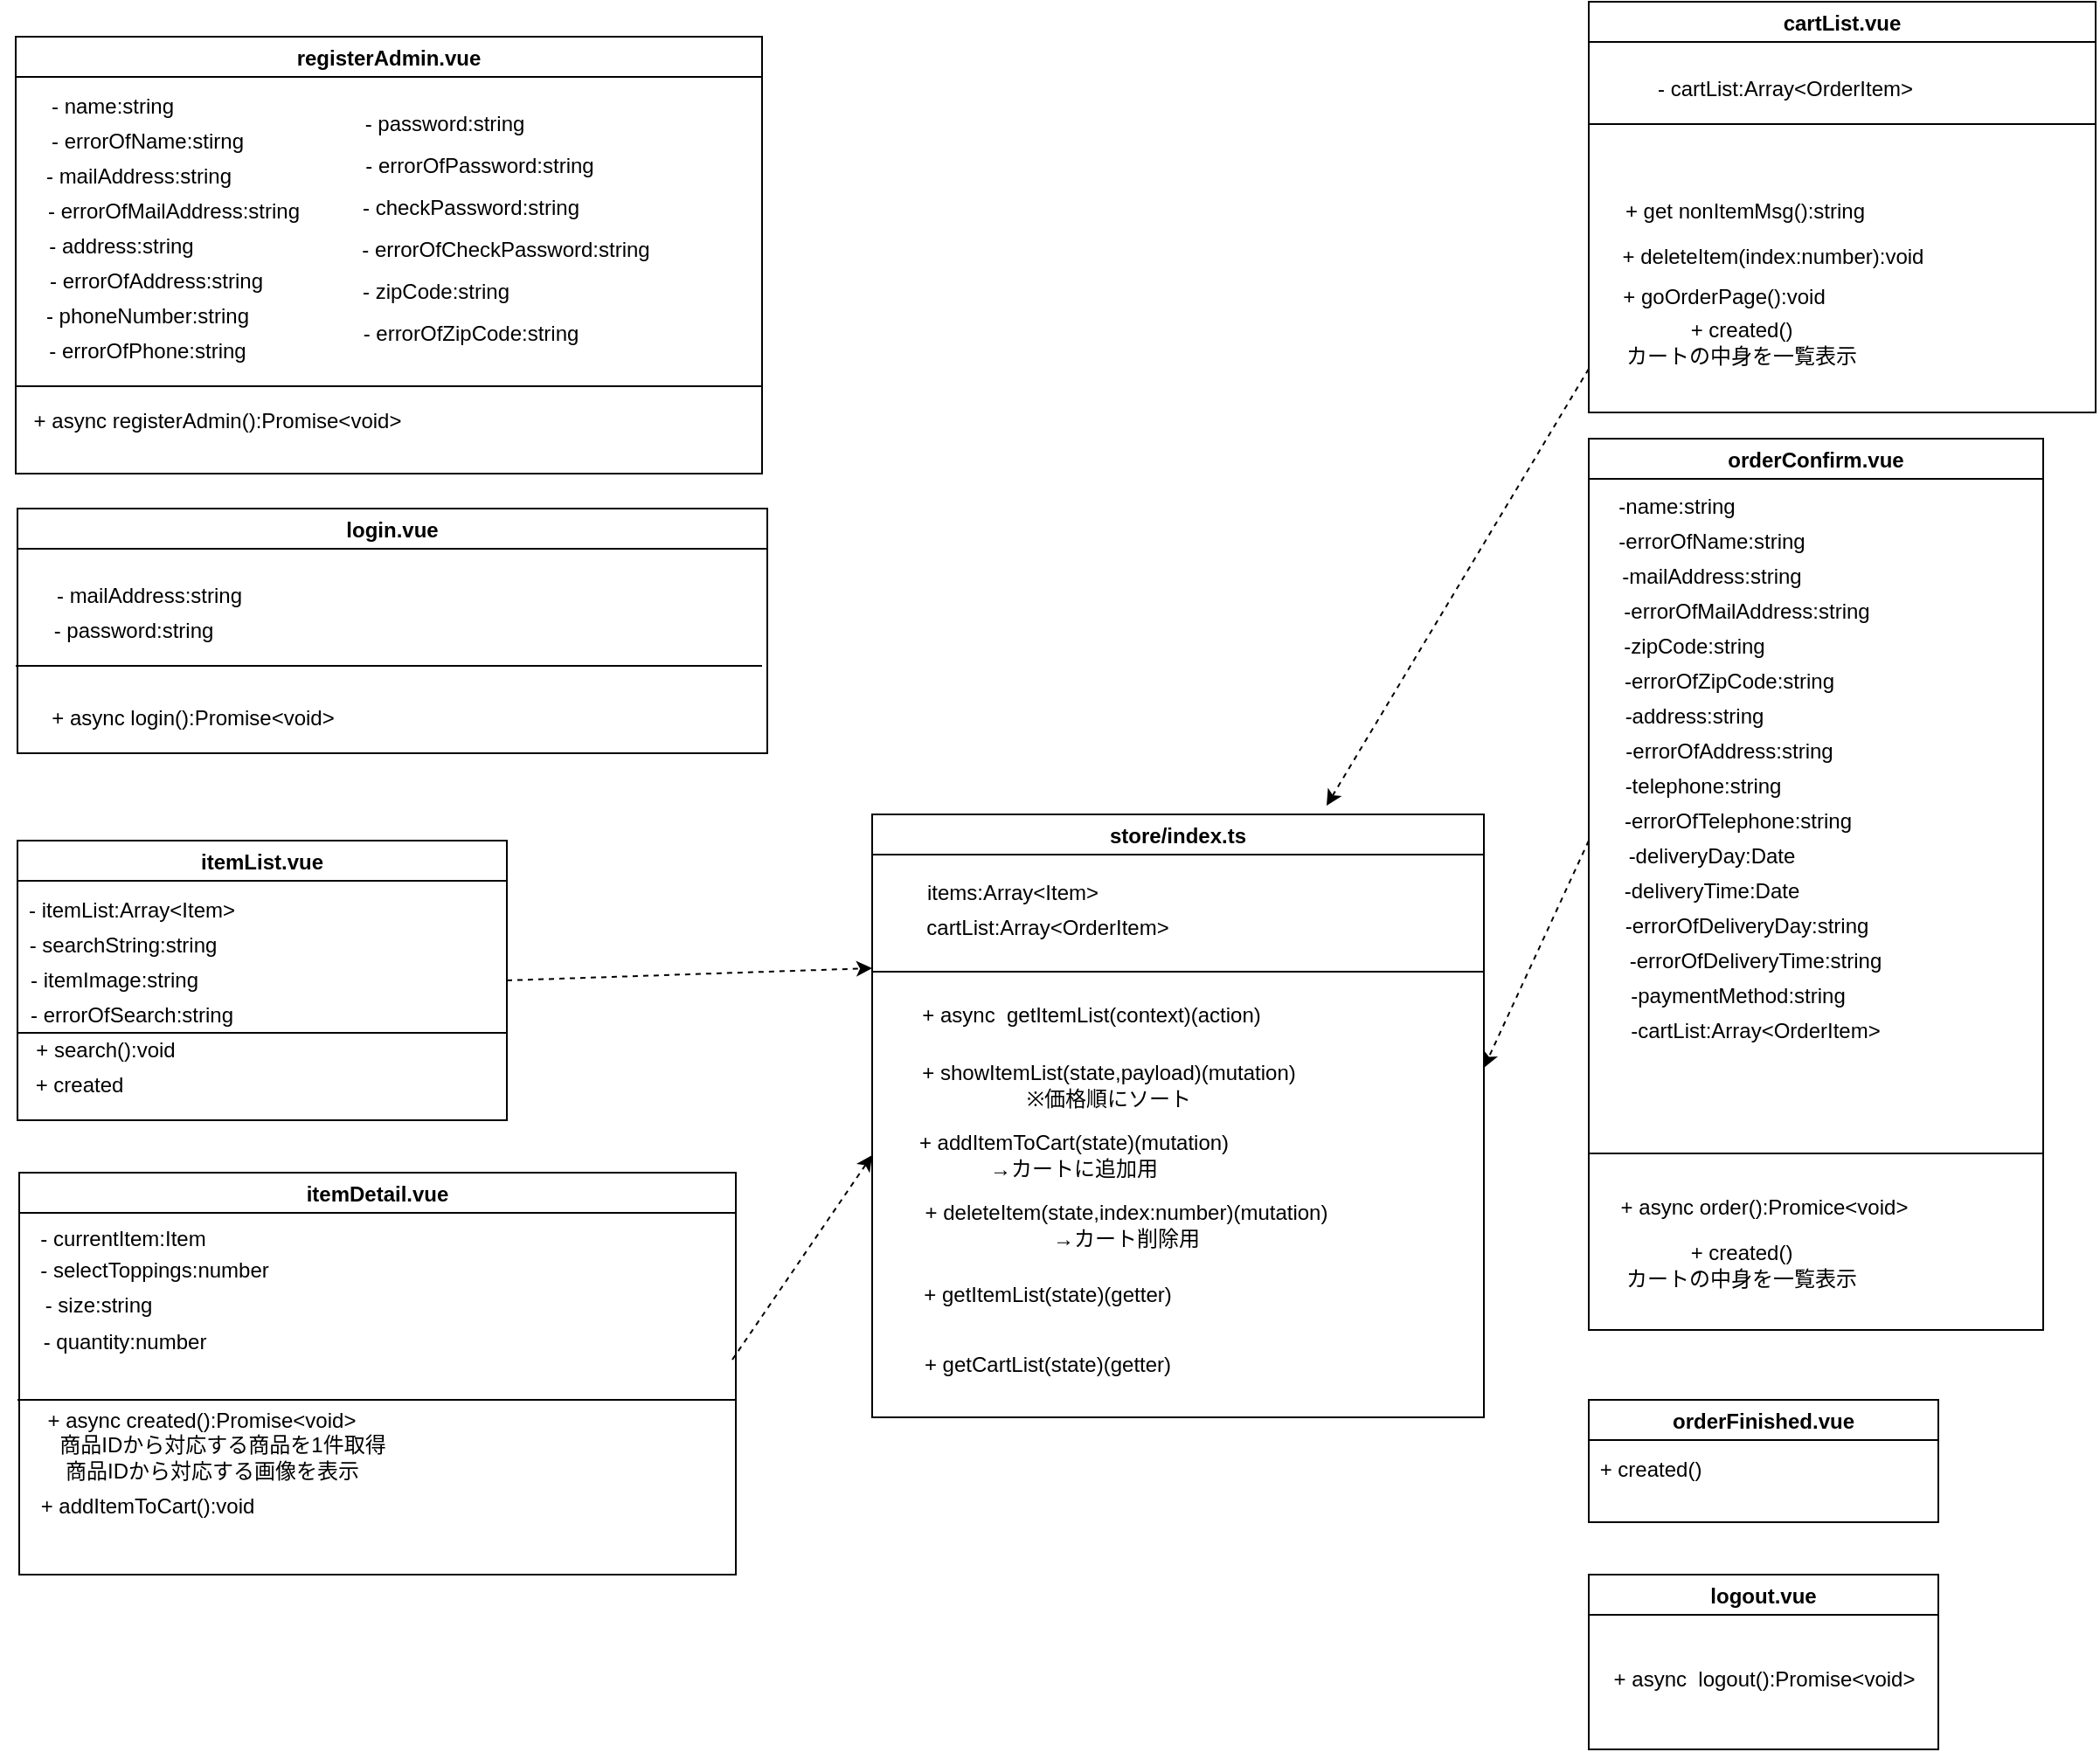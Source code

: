 <mxfile>
    <diagram id="MkU0K9SvUidhCmnn8r5E" name="ページ1">
        <mxGraphModel dx="1656" dy="577" grid="1" gridSize="10" guides="1" tooltips="1" connect="1" arrows="1" fold="1" page="1" pageScale="1" pageWidth="827" pageHeight="1169" background="none" math="0" shadow="0">
            <root>
                <mxCell id="0"/>
                <mxCell id="1" parent="0"/>
                <mxCell id="2" value="registerAdmin.vue" style="swimlane;" parent="1" vertex="1">
                    <mxGeometry x="20" y="50" width="427" height="250" as="geometry"/>
                </mxCell>
                <mxCell id="8g1K3p20LejxtBm2tgvX-18" value="- name:string" style="text;html=1;align=center;verticalAlign=middle;resizable=0;points=[];autosize=1;strokeColor=none;" parent="2" vertex="1">
                    <mxGeometry x="10" y="30" width="90" height="20" as="geometry"/>
                </mxCell>
                <mxCell id="8g1K3p20LejxtBm2tgvX-19" value="- errorOfName:stirng" style="text;html=1;align=center;verticalAlign=middle;resizable=0;points=[];autosize=1;strokeColor=none;" parent="2" vertex="1">
                    <mxGeometry x="10" y="50" width="130" height="20" as="geometry"/>
                </mxCell>
                <mxCell id="8g1K3p20LejxtBm2tgvX-20" value="- mailAddress:string" style="text;html=1;align=center;verticalAlign=middle;resizable=0;points=[];autosize=1;strokeColor=none;" parent="2" vertex="1">
                    <mxGeometry x="10" y="70" width="120" height="20" as="geometry"/>
                </mxCell>
                <mxCell id="8g1K3p20LejxtBm2tgvX-21" value="- errorOfMailAddress:string" style="text;html=1;align=center;verticalAlign=middle;resizable=0;points=[];autosize=1;strokeColor=none;" parent="2" vertex="1">
                    <mxGeometry x="10" y="90" width="160" height="20" as="geometry"/>
                </mxCell>
                <mxCell id="8g1K3p20LejxtBm2tgvX-22" value="- address:string" style="text;html=1;align=center;verticalAlign=middle;resizable=0;points=[];autosize=1;strokeColor=none;" parent="2" vertex="1">
                    <mxGeometry x="10" y="110" width="100" height="20" as="geometry"/>
                </mxCell>
                <mxCell id="8g1K3p20LejxtBm2tgvX-23" value="- errorOfAddress:string" style="text;html=1;align=center;verticalAlign=middle;resizable=0;points=[];autosize=1;strokeColor=none;" parent="2" vertex="1">
                    <mxGeometry x="10" y="130" width="140" height="20" as="geometry"/>
                </mxCell>
                <mxCell id="8g1K3p20LejxtBm2tgvX-24" value="- phoneNumber:string" style="text;html=1;align=center;verticalAlign=middle;resizable=0;points=[];autosize=1;strokeColor=none;" parent="2" vertex="1">
                    <mxGeometry x="10" y="150" width="130" height="20" as="geometry"/>
                </mxCell>
                <mxCell id="8g1K3p20LejxtBm2tgvX-25" value="- errorOfPhone:string" style="text;html=1;align=center;verticalAlign=middle;resizable=0;points=[];autosize=1;strokeColor=none;" parent="2" vertex="1">
                    <mxGeometry x="10" y="170" width="130" height="20" as="geometry"/>
                </mxCell>
                <mxCell id="8g1K3p20LejxtBm2tgvX-26" value="- password:string" style="text;html=1;align=center;verticalAlign=middle;resizable=0;points=[];autosize=1;strokeColor=none;" parent="2" vertex="1">
                    <mxGeometry x="190" y="40" width="110" height="20" as="geometry"/>
                </mxCell>
                <mxCell id="8g1K3p20LejxtBm2tgvX-27" value="- errorOfPassword:string" style="text;html=1;align=center;verticalAlign=middle;resizable=0;points=[];autosize=1;strokeColor=none;" parent="2" vertex="1">
                    <mxGeometry x="190" y="64" width="150" height="20" as="geometry"/>
                </mxCell>
                <mxCell id="8g1K3p20LejxtBm2tgvX-31" value="- errorOfCheckPassword:string" style="text;html=1;align=center;verticalAlign=middle;resizable=0;points=[];autosize=1;strokeColor=none;" parent="2" vertex="1">
                    <mxGeometry x="190" y="112" width="180" height="20" as="geometry"/>
                </mxCell>
                <mxCell id="8g1K3p20LejxtBm2tgvX-36" value="- checkPassword:string" style="text;html=1;align=center;verticalAlign=middle;resizable=0;points=[];autosize=1;strokeColor=none;" parent="2" vertex="1">
                    <mxGeometry x="190" y="88" width="140" height="20" as="geometry"/>
                </mxCell>
                <mxCell id="8g1K3p20LejxtBm2tgvX-33" value="- errorOfZipCode:string" style="text;html=1;align=center;verticalAlign=middle;resizable=0;points=[];autosize=1;strokeColor=none;" parent="2" vertex="1">
                    <mxGeometry x="190" y="160" width="140" height="20" as="geometry"/>
                </mxCell>
                <mxCell id="8g1K3p20LejxtBm2tgvX-32" value="- zipCode:string" style="text;html=1;align=center;verticalAlign=middle;resizable=0;points=[];autosize=1;strokeColor=none;" parent="2" vertex="1">
                    <mxGeometry x="190" y="136" width="100" height="20" as="geometry"/>
                </mxCell>
                <mxCell id="8g1K3p20LejxtBm2tgvX-37" value="" style="endArrow=none;html=1;" parent="2" edge="1">
                    <mxGeometry width="50" height="50" relative="1" as="geometry">
                        <mxPoint y="200" as="sourcePoint"/>
                        <mxPoint x="427" y="200" as="targetPoint"/>
                    </mxGeometry>
                </mxCell>
                <mxCell id="8g1K3p20LejxtBm2tgvX-39" value="+ async registerAdmin():Promise&amp;lt;void&amp;gt;" style="text;html=1;align=center;verticalAlign=middle;resizable=0;points=[];autosize=1;strokeColor=none;" parent="2" vertex="1">
                    <mxGeometry y="210" width="230" height="20" as="geometry"/>
                </mxCell>
                <mxCell id="7" value="itemDetail.vue" style="swimlane;" parent="1" vertex="1">
                    <mxGeometry x="22" y="700" width="410" height="230" as="geometry"/>
                </mxCell>
                <mxCell id="hY5s72IZADYShjEi0Xvi-15" value="- selectToppings:number" style="text;html=1;align=center;verticalAlign=middle;resizable=0;points=[];autosize=1;strokeColor=none;" parent="7" vertex="1">
                    <mxGeometry x="2" y="46" width="150" height="20" as="geometry"/>
                </mxCell>
                <mxCell id="hY5s72IZADYShjEi0Xvi-17" value="- size:string" style="text;html=1;align=center;verticalAlign=middle;resizable=0;points=[];autosize=1;strokeColor=none;" parent="7" vertex="1">
                    <mxGeometry x="5" y="66" width="80" height="20" as="geometry"/>
                </mxCell>
                <mxCell id="hY5s72IZADYShjEi0Xvi-19" value="- quantity:number" style="text;html=1;align=center;verticalAlign=middle;resizable=0;points=[];autosize=1;strokeColor=none;" parent="7" vertex="1">
                    <mxGeometry x="5" y="87" width="110" height="20" as="geometry"/>
                </mxCell>
                <mxCell id="hY5s72IZADYShjEi0Xvi-25" value="" style="endArrow=none;html=1;" parent="7" edge="1">
                    <mxGeometry width="50" height="50" relative="1" as="geometry">
                        <mxPoint x="-1" y="130" as="sourcePoint"/>
                        <mxPoint x="410" y="130" as="targetPoint"/>
                    </mxGeometry>
                </mxCell>
                <mxCell id="hY5s72IZADYShjEi0Xvi-27" value="+ async created():Promise&amp;lt;void&amp;gt;　&lt;br&gt;　　商品IDから対応する商品を1件取得&lt;br&gt;　商品IDから対応する画像を表示" style="text;html=1;align=center;verticalAlign=middle;resizable=0;points=[];autosize=1;strokeColor=none;" parent="7" vertex="1">
                    <mxGeometry x="-11" y="131" width="230" height="50" as="geometry"/>
                </mxCell>
                <mxCell id="hY5s72IZADYShjEi0Xvi-46" value="- currentItem:Item" style="text;html=1;align=center;verticalAlign=middle;resizable=0;points=[];autosize=1;strokeColor=none;" parent="7" vertex="1">
                    <mxGeometry x="4" y="28" width="110" height="20" as="geometry"/>
                </mxCell>
                <mxCell id="O41M7WIAvxW2O7x7Y7Ts-69" value="+ addItemToCart():void" style="text;html=1;align=center;verticalAlign=middle;resizable=0;points=[];autosize=1;strokeColor=none;" parent="7" vertex="1">
                    <mxGeometry x="3" y="181" width="140" height="20" as="geometry"/>
                </mxCell>
                <mxCell id="9" value="itemList.vue" style="swimlane;" parent="1" vertex="1">
                    <mxGeometry x="21" y="510" width="280" height="160" as="geometry"/>
                </mxCell>
                <mxCell id="12" value="- itemList:Array&amp;lt;Item&amp;gt;" style="text;html=1;align=center;verticalAlign=middle;resizable=0;points=[];autosize=1;strokeColor=none;" parent="9" vertex="1">
                    <mxGeometry y="30" width="130" height="20" as="geometry"/>
                </mxCell>
                <mxCell id="17" value="- itemImage:string" style="text;html=1;align=center;verticalAlign=middle;resizable=0;points=[];autosize=1;strokeColor=none;" parent="9" vertex="1">
                    <mxGeometry y="70" width="110" height="20" as="geometry"/>
                </mxCell>
                <mxCell id="19" value="- errorOfSearch:string&lt;br&gt;" style="text;html=1;align=center;verticalAlign=middle;resizable=0;points=[];autosize=1;strokeColor=none;" parent="9" vertex="1">
                    <mxGeometry y="90" width="130" height="20" as="geometry"/>
                </mxCell>
                <mxCell id="13" value="- searchString:string" style="text;html=1;align=center;verticalAlign=middle;resizable=0;points=[];autosize=1;strokeColor=none;" parent="9" vertex="1">
                    <mxGeometry y="50" width="120" height="20" as="geometry"/>
                </mxCell>
                <mxCell id="41" value="" style="endArrow=none;html=1;startArrow=none;" parent="9" edge="1">
                    <mxGeometry width="50" height="50" relative="1" as="geometry">
                        <mxPoint y="110" as="sourcePoint"/>
                        <mxPoint x="280" y="110" as="targetPoint"/>
                        <Array as="points">
                            <mxPoint x="116" y="110"/>
                        </Array>
                    </mxGeometry>
                </mxCell>
                <mxCell id="30" value="+ search():void" style="text;html=1;align=center;verticalAlign=middle;resizable=0;points=[];autosize=1;strokeColor=none;" parent="9" vertex="1">
                    <mxGeometry y="110" width="100" height="20" as="geometry"/>
                </mxCell>
                <mxCell id="44" value="+ created" style="text;html=1;align=center;verticalAlign=middle;resizable=0;points=[];autosize=1;strokeColor=none;" parent="9" vertex="1">
                    <mxGeometry y="130" width="70" height="20" as="geometry"/>
                </mxCell>
                <mxCell id="6" value="login.vue" style="swimlane;" parent="1" vertex="1">
                    <mxGeometry x="21" y="320" width="429" height="140" as="geometry"/>
                </mxCell>
                <mxCell id="8g1K3p20LejxtBm2tgvX-40" value="- password:string" style="text;html=1;align=center;verticalAlign=middle;resizable=0;points=[];autosize=1;strokeColor=none;" parent="6" vertex="1">
                    <mxGeometry x="11" y="60" width="110" height="20" as="geometry"/>
                </mxCell>
                <mxCell id="8g1K3p20LejxtBm2tgvX-41" value="- mailAddress:string" style="text;html=1;align=center;verticalAlign=middle;resizable=0;points=[];autosize=1;strokeColor=none;" parent="6" vertex="1">
                    <mxGeometry x="15" y="40" width="120" height="20" as="geometry"/>
                </mxCell>
                <mxCell id="hY5s72IZADYShjEi0Xvi-9" value="orderConfirm.vue" style="swimlane;" parent="1" vertex="1">
                    <mxGeometry x="920" y="280" width="260" height="510" as="geometry"/>
                </mxCell>
                <mxCell id="11" value="-name:string" style="text;html=1;align=center;verticalAlign=middle;resizable=0;points=[];autosize=1;strokeColor=none;" parent="hY5s72IZADYShjEi0Xvi-9" vertex="1">
                    <mxGeometry x="10" y="29" width="80" height="20" as="geometry"/>
                </mxCell>
                <mxCell id="14" value="-errorOfName:string" style="text;html=1;align=center;verticalAlign=middle;resizable=0;points=[];autosize=1;strokeColor=none;" parent="hY5s72IZADYShjEi0Xvi-9" vertex="1">
                    <mxGeometry x="10" y="49" width="120" height="20" as="geometry"/>
                </mxCell>
                <mxCell id="15" value="-mailAddress:string" style="text;html=1;align=center;verticalAlign=middle;resizable=0;points=[];autosize=1;strokeColor=none;" parent="hY5s72IZADYShjEi0Xvi-9" vertex="1">
                    <mxGeometry x="10" y="69" width="120" height="20" as="geometry"/>
                </mxCell>
                <mxCell id="16" value="-errorOfMailAddress:string" style="text;html=1;align=center;verticalAlign=middle;resizable=0;points=[];autosize=1;strokeColor=none;" parent="hY5s72IZADYShjEi0Xvi-9" vertex="1">
                    <mxGeometry x="10" y="89" width="160" height="20" as="geometry"/>
                </mxCell>
                <mxCell id="18" value="-zipCode:string" style="text;html=1;align=center;verticalAlign=middle;resizable=0;points=[];autosize=1;strokeColor=none;" parent="hY5s72IZADYShjEi0Xvi-9" vertex="1">
                    <mxGeometry x="10" y="109" width="100" height="20" as="geometry"/>
                </mxCell>
                <mxCell id="20" value="-errorOfZipCode:string" style="text;html=1;align=center;verticalAlign=middle;resizable=0;points=[];autosize=1;strokeColor=none;" parent="hY5s72IZADYShjEi0Xvi-9" vertex="1">
                    <mxGeometry x="10" y="129" width="140" height="20" as="geometry"/>
                </mxCell>
                <mxCell id="21" value="-address:string" style="text;html=1;align=center;verticalAlign=middle;resizable=0;points=[];autosize=1;strokeColor=none;" parent="hY5s72IZADYShjEi0Xvi-9" vertex="1">
                    <mxGeometry x="15" y="149" width="90" height="20" as="geometry"/>
                </mxCell>
                <mxCell id="22" value="-errorOfAddress:string" style="text;html=1;align=center;verticalAlign=middle;resizable=0;points=[];autosize=1;strokeColor=none;" parent="hY5s72IZADYShjEi0Xvi-9" vertex="1">
                    <mxGeometry x="15" y="169" width="130" height="20" as="geometry"/>
                </mxCell>
                <mxCell id="24" value="-telephone:string" style="text;html=1;align=center;verticalAlign=middle;resizable=0;points=[];autosize=1;strokeColor=none;" parent="hY5s72IZADYShjEi0Xvi-9" vertex="1">
                    <mxGeometry x="15" y="189" width="100" height="20" as="geometry"/>
                </mxCell>
                <mxCell id="25" value="-errorOfTelephone:string" style="text;html=1;align=center;verticalAlign=middle;resizable=0;points=[];autosize=1;strokeColor=none;" parent="hY5s72IZADYShjEi0Xvi-9" vertex="1">
                    <mxGeometry x="10" y="209" width="150" height="20" as="geometry"/>
                </mxCell>
                <mxCell id="26" value="-deliveryDay:Date" style="text;html=1;align=center;verticalAlign=middle;resizable=0;points=[];autosize=1;strokeColor=none;" parent="hY5s72IZADYShjEi0Xvi-9" vertex="1">
                    <mxGeometry x="15" y="229" width="110" height="20" as="geometry"/>
                </mxCell>
                <mxCell id="27" value="-deliveryTime:Date" style="text;html=1;align=center;verticalAlign=middle;resizable=0;points=[];autosize=1;strokeColor=none;" parent="hY5s72IZADYShjEi0Xvi-9" vertex="1">
                    <mxGeometry x="10" y="249" width="120" height="20" as="geometry"/>
                </mxCell>
                <mxCell id="28" value="-errorOfDeliveryDay:string" style="text;html=1;align=center;verticalAlign=middle;resizable=0;points=[];autosize=1;strokeColor=none;" parent="hY5s72IZADYShjEi0Xvi-9" vertex="1">
                    <mxGeometry x="15" y="269" width="150" height="20" as="geometry"/>
                </mxCell>
                <mxCell id="33" value="-errorOfDeliveryTime:string" style="text;html=1;align=center;verticalAlign=middle;resizable=0;points=[];autosize=1;strokeColor=none;" parent="hY5s72IZADYShjEi0Xvi-9" vertex="1">
                    <mxGeometry x="15" y="289" width="160" height="20" as="geometry"/>
                </mxCell>
                <mxCell id="34" value="-paymentMethod:string" style="text;html=1;align=center;verticalAlign=middle;resizable=0;points=[];autosize=1;strokeColor=none;" parent="hY5s72IZADYShjEi0Xvi-9" vertex="1">
                    <mxGeometry x="15" y="309" width="140" height="20" as="geometry"/>
                </mxCell>
                <mxCell id="35" value="-cartList:Array&amp;lt;OrderItem&amp;gt;" style="text;html=1;align=center;verticalAlign=middle;resizable=0;points=[];autosize=1;strokeColor=none;" parent="hY5s72IZADYShjEi0Xvi-9" vertex="1">
                    <mxGeometry x="15" y="329" width="160" height="20" as="geometry"/>
                </mxCell>
                <mxCell id="47" value="" style="endArrow=none;html=1;" parent="hY5s72IZADYShjEi0Xvi-9" edge="1">
                    <mxGeometry width="50" height="50" relative="1" as="geometry">
                        <mxPoint y="409" as="sourcePoint"/>
                        <mxPoint x="260" y="409" as="targetPoint"/>
                    </mxGeometry>
                </mxCell>
                <mxCell id="65" value="+ async order():Promice&amp;lt;void&amp;gt;" style="text;html=1;align=center;verticalAlign=middle;resizable=0;points=[];autosize=1;strokeColor=none;" parent="hY5s72IZADYShjEi0Xvi-9" vertex="1">
                    <mxGeometry x="10" y="430" width="180" height="20" as="geometry"/>
                </mxCell>
                <mxCell id="O41M7WIAvxW2O7x7Y7Ts-77" value="+ created()&lt;br&gt;カートの中身を一覧表示" style="text;html=1;align=center;verticalAlign=middle;resizable=0;points=[];autosize=1;strokeColor=none;" vertex="1" parent="hY5s72IZADYShjEi0Xvi-9">
                    <mxGeometry x="12" y="458" width="150" height="30" as="geometry"/>
                </mxCell>
                <mxCell id="8g1K3p20LejxtBm2tgvX-10" value="orderFinished.vue" style="swimlane;" parent="1" vertex="1">
                    <mxGeometry x="920" y="830" width="200" height="70" as="geometry"/>
                </mxCell>
                <mxCell id="59" value="+ created()" style="text;html=1;align=center;verticalAlign=middle;resizable=0;points=[];autosize=1;strokeColor=none;" parent="8g1K3p20LejxtBm2tgvX-10" vertex="1">
                    <mxGeometry y="30" width="70" height="20" as="geometry"/>
                </mxCell>
                <mxCell id="5" value="cartList.vue" style="swimlane;" parent="1" vertex="1">
                    <mxGeometry x="920" y="30" width="290" height="235" as="geometry"/>
                </mxCell>
                <mxCell id="8g1K3p20LejxtBm2tgvX-45" value="- cartList:Array&amp;lt;OrderItem&amp;gt;" style="text;html=1;align=center;verticalAlign=middle;resizable=0;points=[];autosize=1;strokeColor=none;" parent="5" vertex="1">
                    <mxGeometry x="32" y="40" width="160" height="20" as="geometry"/>
                </mxCell>
                <mxCell id="48" value="" style="endArrow=none;html=1;startArrow=none;" parent="5" edge="1">
                    <mxGeometry width="50" height="50" relative="1" as="geometry">
                        <mxPoint y="70" as="sourcePoint"/>
                        <mxPoint x="290" y="70" as="targetPoint"/>
                        <Array as="points">
                            <mxPoint x="207" y="70"/>
                        </Array>
                    </mxGeometry>
                </mxCell>
                <mxCell id="8g1K3p20LejxtBm2tgvX-49" value="+ deleteItem(index:number):void" style="text;html=1;align=center;verticalAlign=middle;resizable=0;points=[];autosize=1;strokeColor=none;" parent="5" vertex="1">
                    <mxGeometry x="10" y="136" width="190" height="20" as="geometry"/>
                </mxCell>
                <mxCell id="50" value="+ get nonItemMsg():string" style="text;html=1;align=center;verticalAlign=middle;resizable=0;points=[];autosize=1;strokeColor=none;" parent="5" vertex="1">
                    <mxGeometry x="14" y="110" width="150" height="20" as="geometry"/>
                </mxCell>
                <mxCell id="O41M7WIAvxW2O7x7Y7Ts-76" value="+ created()&lt;br&gt;カートの中身を一覧表示" style="text;html=1;align=center;verticalAlign=middle;resizable=0;points=[];autosize=1;strokeColor=none;" vertex="1" parent="5">
                    <mxGeometry x="12" y="179.5" width="150" height="30" as="geometry"/>
                </mxCell>
                <mxCell id="4" value="logout.vue" style="swimlane;" parent="1" vertex="1">
                    <mxGeometry x="920" y="930" width="200" height="100" as="geometry"/>
                </mxCell>
                <mxCell id="66" value="+ async&amp;nbsp; logout():Promise&amp;lt;void&amp;gt;" style="text;html=1;align=center;verticalAlign=middle;resizable=0;points=[];autosize=1;strokeColor=none;" parent="4" vertex="1">
                    <mxGeometry x="5" y="50" width="190" height="20" as="geometry"/>
                </mxCell>
                <mxCell id="8g1K3p20LejxtBm2tgvX-43" value="+ async login():Promise&amp;lt;void&amp;gt;" style="text;html=1;align=center;verticalAlign=middle;resizable=0;points=[];autosize=1;strokeColor=none;" parent="1" vertex="1">
                    <mxGeometry x="31" y="430" width="180" height="20" as="geometry"/>
                </mxCell>
                <mxCell id="51" value="+ goOrderPage():void" style="text;html=1;align=center;verticalAlign=middle;resizable=0;points=[];autosize=1;strokeColor=none;" parent="1" vertex="1">
                    <mxGeometry x="932" y="189" width="130" height="20" as="geometry"/>
                </mxCell>
                <mxCell id="56" value="store/index.ts" style="swimlane;" parent="1" vertex="1">
                    <mxGeometry x="510" y="495" width="350" height="345" as="geometry"/>
                </mxCell>
                <mxCell id="58" value="+ showItemList(state,payload)(mutation)&lt;br&gt;※価格順にソート" style="text;html=1;align=center;verticalAlign=middle;resizable=0;points=[];autosize=1;strokeColor=none;" parent="56" vertex="1">
                    <mxGeometry x="20" y="140" width="230" height="30" as="geometry"/>
                </mxCell>
                <mxCell id="61" value="items:Array&amp;lt;Item&amp;gt;" style="text;html=1;align=center;verticalAlign=middle;resizable=0;points=[];autosize=1;strokeColor=none;" parent="56" vertex="1">
                    <mxGeometry x="25" y="35" width="110" height="20" as="geometry"/>
                </mxCell>
                <mxCell id="60" value="+ getItemList(state)(getter)" style="text;html=1;align=center;verticalAlign=middle;resizable=0;points=[];autosize=1;strokeColor=none;" parent="56" vertex="1">
                    <mxGeometry x="20" y="265" width="160" height="20" as="geometry"/>
                </mxCell>
                <mxCell id="57" value="+ async&amp;nbsp; getItemList(context)(action)" style="text;html=1;align=center;verticalAlign=middle;resizable=0;points=[];autosize=1;strokeColor=none;" parent="56" vertex="1">
                    <mxGeometry x="20" y="105" width="210" height="20" as="geometry"/>
                </mxCell>
                <mxCell id="69" value="" style="endArrow=none;html=1;" parent="56" edge="1">
                    <mxGeometry width="50" height="50" relative="1" as="geometry">
                        <mxPoint y="90" as="sourcePoint"/>
                        <mxPoint x="350" y="90" as="targetPoint"/>
                    </mxGeometry>
                </mxCell>
                <mxCell id="O41M7WIAvxW2O7x7Y7Ts-71" style="edgeStyle=none;html=1;dashed=1;" edge="1" parent="56">
                    <mxGeometry relative="1" as="geometry">
                        <mxPoint y="195" as="targetPoint"/>
                        <mxPoint x="-80" y="312" as="sourcePoint"/>
                    </mxGeometry>
                </mxCell>
                <mxCell id="71" value="cartList:Array&amp;lt;OrderItem&amp;gt;" style="text;html=1;align=center;verticalAlign=middle;resizable=0;points=[];autosize=1;strokeColor=none;" vertex="1" parent="56">
                    <mxGeometry x="25" y="55" width="150" height="20" as="geometry"/>
                </mxCell>
                <mxCell id="72" value="+ deleteItem(state,index:number)(mutation)&lt;br&gt;→カート削除用" style="text;html=1;align=center;verticalAlign=middle;resizable=0;points=[];autosize=1;strokeColor=none;" vertex="1" parent="56">
                    <mxGeometry x="20" y="220" width="250" height="30" as="geometry"/>
                </mxCell>
                <mxCell id="74" value="+ addItemToCart(state)(mutation)&lt;br&gt;→カートに追加用" style="text;html=1;align=center;verticalAlign=middle;resizable=0;points=[];autosize=1;strokeColor=none;" vertex="1" parent="56">
                    <mxGeometry x="20" y="180" width="190" height="30" as="geometry"/>
                </mxCell>
                <mxCell id="67" value="" style="endArrow=none;html=1;" parent="1" edge="1">
                    <mxGeometry width="50" height="50" relative="1" as="geometry">
                        <mxPoint x="20" y="410" as="sourcePoint"/>
                        <mxPoint x="447" y="410" as="targetPoint"/>
                    </mxGeometry>
                </mxCell>
                <mxCell id="68" style="edgeStyle=none;html=1;entryX=1;entryY=0.5;entryDx=0;entryDy=0;exitX=1;exitY=0.5;exitDx=0;exitDy=0;dashed=1;" parent="1" edge="1" source="9">
                    <mxGeometry relative="1" as="geometry">
                        <mxPoint x="510" y="583" as="targetPoint"/>
                    </mxGeometry>
                </mxCell>
                <mxCell id="O41M7WIAvxW2O7x7Y7Ts-75" style="edgeStyle=none;html=1;dashed=1;" edge="1" parent="1">
                    <mxGeometry relative="1" as="geometry">
                        <mxPoint x="770" y="490" as="targetPoint"/>
                        <mxPoint x="920" y="240" as="sourcePoint"/>
                    </mxGeometry>
                </mxCell>
                <mxCell id="75" value="+ getCartList(state)(getter)" style="text;html=1;align=center;verticalAlign=middle;resizable=0;points=[];autosize=1;strokeColor=none;" vertex="1" parent="1">
                    <mxGeometry x="530" y="800" width="160" height="20" as="geometry"/>
                </mxCell>
                <mxCell id="76" style="edgeStyle=none;html=1;dashed=1;" edge="1" parent="1">
                    <mxGeometry relative="1" as="geometry">
                        <mxPoint x="860" y="640" as="targetPoint"/>
                        <mxPoint x="920" y="510" as="sourcePoint"/>
                    </mxGeometry>
                </mxCell>
            </root>
        </mxGraphModel>
    </diagram>
    <diagram id="rqsTFQWoGZ09i4zTo02N" name="ページ1">
        <mxGraphModel dx="880" dy="570" grid="1" gridSize="10" guides="1" tooltips="1" connect="1" arrows="1" fold="1" page="1" pageScale="1" pageWidth="827" pageHeight="1169" math="0" shadow="0">
            <root>
                <mxCell id="0"/>
                <mxCell id="1" parent="0"/>
            </root>
        </mxGraphModel>
    </diagram>
</mxfile>